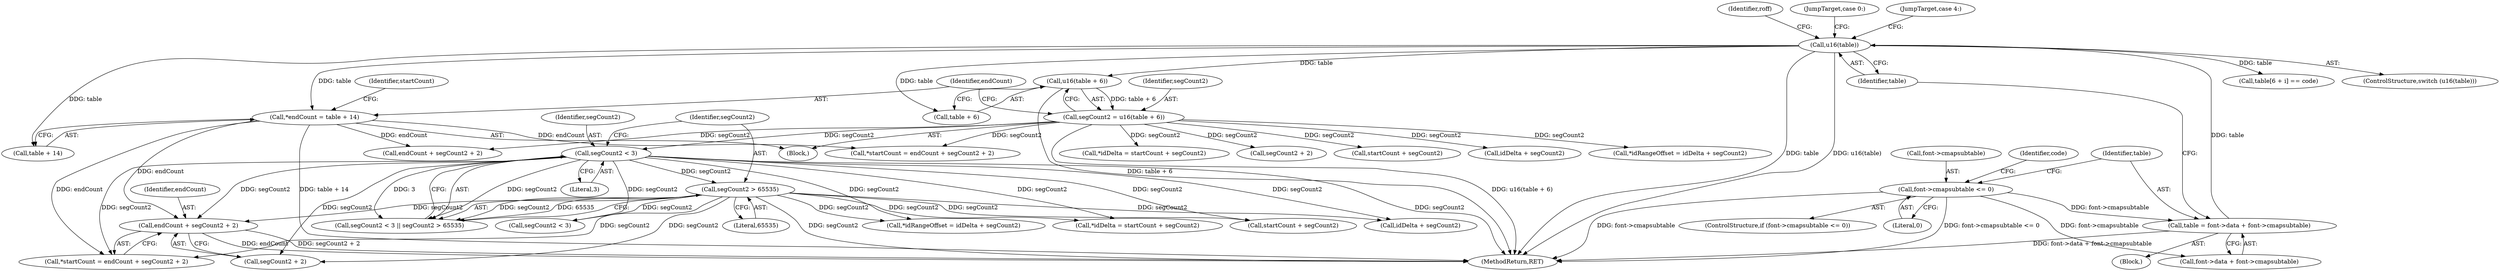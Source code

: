 digraph "0_ghostscript_961b10cdd71403072fb99401a45f3bef6ce53626@pointer" {
"1000545" [label="(Call,endCount + segCount2 + 2)"];
"1000506" [label="(Call,*endCount = table + 14)"];
"1000448" [label="(Call,u16(table))"];
"1000438" [label="(Call,table = font->data + font->cmapsubtable)"];
"1000431" [label="(Call,font->cmapsubtable <= 0)"];
"1000534" [label="(Call,segCount2 < 3)"];
"1000499" [label="(Call,segCount2 = u16(table + 6))"];
"1000501" [label="(Call,u16(table + 6))"];
"1000537" [label="(Call,segCount2 > 65535)"];
"1000547" [label="(Call,segCount2 + 2)"];
"1000513" [label="(Identifier,startCount)"];
"1000449" [label="(Identifier,table)"];
"1000428" [label="(Block,)"];
"1000622" [label="(Identifier,roff)"];
"1000431" [label="(Call,font->cmapsubtable <= 0)"];
"1000451" [label="(JumpTarget,case 0:)"];
"1000565" [label="(Call,segCount2 < 3)"];
"1000502" [label="(Call,table + 6)"];
"1000520" [label="(Call,*idDelta = startCount + segCount2)"];
"1000496" [label="(JumpTarget,case 4:)"];
"1000557" [label="(Call,*idRangeOffset = idDelta + segCount2)"];
"1000438" [label="(Call,table = font->data + font->cmapsubtable)"];
"1000430" [label="(ControlStructure,if (font->cmapsubtable <= 0))"];
"1000508" [label="(Call,table + 14)"];
"1000439" [label="(Identifier,table)"];
"1000435" [label="(Literal,0)"];
"1000545" [label="(Call,endCount + segCount2 + 2)"];
"1000516" [label="(Call,segCount2 + 2)"];
"1000535" [label="(Identifier,segCount2)"];
"1000522" [label="(Call,startCount + segCount2)"];
"1000506" [label="(Call,*endCount = table + 14)"];
"1000536" [label="(Literal,3)"];
"1000512" [label="(Call,*startCount = endCount + segCount2 + 2)"];
"1000543" [label="(Call,*startCount = endCount + segCount2 + 2)"];
"1000553" [label="(Call,startCount + segCount2)"];
"1000539" [label="(Literal,65535)"];
"1000507" [label="(Identifier,endCount)"];
"1000437" [label="(Identifier,code)"];
"1000528" [label="(Call,idDelta + segCount2)"];
"1000546" [label="(Identifier,endCount)"];
"1000533" [label="(Call,segCount2 < 3 || segCount2 > 65535)"];
"1000485" [label="(Call,table[6 + i] == code)"];
"1000448" [label="(Call,u16(table))"];
"1000526" [label="(Call,*idRangeOffset = idDelta + segCount2)"];
"1000538" [label="(Identifier,segCount2)"];
"1000501" [label="(Call,u16(table + 6))"];
"1000497" [label="(Block,)"];
"1000537" [label="(Call,segCount2 > 65535)"];
"1000514" [label="(Call,endCount + segCount2 + 2)"];
"1000818" [label="(MethodReturn,RET)"];
"1000500" [label="(Identifier,segCount2)"];
"1000432" [label="(Call,font->cmapsubtable)"];
"1000447" [label="(ControlStructure,switch (u16(table)))"];
"1000534" [label="(Call,segCount2 < 3)"];
"1000551" [label="(Call,*idDelta = startCount + segCount2)"];
"1000559" [label="(Call,idDelta + segCount2)"];
"1000440" [label="(Call,font->data + font->cmapsubtable)"];
"1000499" [label="(Call,segCount2 = u16(table + 6))"];
"1000545" -> "1000543"  [label="AST: "];
"1000545" -> "1000547"  [label="CFG: "];
"1000546" -> "1000545"  [label="AST: "];
"1000547" -> "1000545"  [label="AST: "];
"1000543" -> "1000545"  [label="CFG: "];
"1000545" -> "1000818"  [label="DDG: endCount"];
"1000545" -> "1000818"  [label="DDG: segCount2 + 2"];
"1000506" -> "1000545"  [label="DDG: endCount"];
"1000534" -> "1000545"  [label="DDG: segCount2"];
"1000537" -> "1000545"  [label="DDG: segCount2"];
"1000506" -> "1000497"  [label="AST: "];
"1000506" -> "1000508"  [label="CFG: "];
"1000507" -> "1000506"  [label="AST: "];
"1000508" -> "1000506"  [label="AST: "];
"1000513" -> "1000506"  [label="CFG: "];
"1000506" -> "1000818"  [label="DDG: table + 14"];
"1000448" -> "1000506"  [label="DDG: table"];
"1000506" -> "1000512"  [label="DDG: endCount"];
"1000506" -> "1000514"  [label="DDG: endCount"];
"1000506" -> "1000543"  [label="DDG: endCount"];
"1000448" -> "1000447"  [label="AST: "];
"1000448" -> "1000449"  [label="CFG: "];
"1000449" -> "1000448"  [label="AST: "];
"1000451" -> "1000448"  [label="CFG: "];
"1000496" -> "1000448"  [label="CFG: "];
"1000622" -> "1000448"  [label="CFG: "];
"1000448" -> "1000818"  [label="DDG: table"];
"1000448" -> "1000818"  [label="DDG: u16(table)"];
"1000438" -> "1000448"  [label="DDG: table"];
"1000448" -> "1000485"  [label="DDG: table"];
"1000448" -> "1000501"  [label="DDG: table"];
"1000448" -> "1000502"  [label="DDG: table"];
"1000448" -> "1000508"  [label="DDG: table"];
"1000438" -> "1000428"  [label="AST: "];
"1000438" -> "1000440"  [label="CFG: "];
"1000439" -> "1000438"  [label="AST: "];
"1000440" -> "1000438"  [label="AST: "];
"1000449" -> "1000438"  [label="CFG: "];
"1000438" -> "1000818"  [label="DDG: font->data + font->cmapsubtable"];
"1000431" -> "1000438"  [label="DDG: font->cmapsubtable"];
"1000431" -> "1000430"  [label="AST: "];
"1000431" -> "1000435"  [label="CFG: "];
"1000432" -> "1000431"  [label="AST: "];
"1000435" -> "1000431"  [label="AST: "];
"1000437" -> "1000431"  [label="CFG: "];
"1000439" -> "1000431"  [label="CFG: "];
"1000431" -> "1000818"  [label="DDG: font->cmapsubtable"];
"1000431" -> "1000818"  [label="DDG: font->cmapsubtable <= 0"];
"1000431" -> "1000440"  [label="DDG: font->cmapsubtable"];
"1000534" -> "1000533"  [label="AST: "];
"1000534" -> "1000536"  [label="CFG: "];
"1000535" -> "1000534"  [label="AST: "];
"1000536" -> "1000534"  [label="AST: "];
"1000538" -> "1000534"  [label="CFG: "];
"1000533" -> "1000534"  [label="CFG: "];
"1000534" -> "1000818"  [label="DDG: segCount2"];
"1000534" -> "1000533"  [label="DDG: segCount2"];
"1000534" -> "1000533"  [label="DDG: 3"];
"1000499" -> "1000534"  [label="DDG: segCount2"];
"1000534" -> "1000537"  [label="DDG: segCount2"];
"1000534" -> "1000543"  [label="DDG: segCount2"];
"1000534" -> "1000547"  [label="DDG: segCount2"];
"1000534" -> "1000551"  [label="DDG: segCount2"];
"1000534" -> "1000553"  [label="DDG: segCount2"];
"1000534" -> "1000557"  [label="DDG: segCount2"];
"1000534" -> "1000559"  [label="DDG: segCount2"];
"1000534" -> "1000565"  [label="DDG: segCount2"];
"1000499" -> "1000497"  [label="AST: "];
"1000499" -> "1000501"  [label="CFG: "];
"1000500" -> "1000499"  [label="AST: "];
"1000501" -> "1000499"  [label="AST: "];
"1000507" -> "1000499"  [label="CFG: "];
"1000499" -> "1000818"  [label="DDG: u16(table + 6)"];
"1000501" -> "1000499"  [label="DDG: table + 6"];
"1000499" -> "1000512"  [label="DDG: segCount2"];
"1000499" -> "1000514"  [label="DDG: segCount2"];
"1000499" -> "1000516"  [label="DDG: segCount2"];
"1000499" -> "1000520"  [label="DDG: segCount2"];
"1000499" -> "1000522"  [label="DDG: segCount2"];
"1000499" -> "1000526"  [label="DDG: segCount2"];
"1000499" -> "1000528"  [label="DDG: segCount2"];
"1000501" -> "1000502"  [label="CFG: "];
"1000502" -> "1000501"  [label="AST: "];
"1000501" -> "1000818"  [label="DDG: table + 6"];
"1000537" -> "1000533"  [label="AST: "];
"1000537" -> "1000539"  [label="CFG: "];
"1000538" -> "1000537"  [label="AST: "];
"1000539" -> "1000537"  [label="AST: "];
"1000533" -> "1000537"  [label="CFG: "];
"1000537" -> "1000818"  [label="DDG: segCount2"];
"1000537" -> "1000533"  [label="DDG: segCount2"];
"1000537" -> "1000533"  [label="DDG: 65535"];
"1000537" -> "1000543"  [label="DDG: segCount2"];
"1000537" -> "1000547"  [label="DDG: segCount2"];
"1000537" -> "1000551"  [label="DDG: segCount2"];
"1000537" -> "1000553"  [label="DDG: segCount2"];
"1000537" -> "1000557"  [label="DDG: segCount2"];
"1000537" -> "1000559"  [label="DDG: segCount2"];
"1000537" -> "1000565"  [label="DDG: segCount2"];
}
